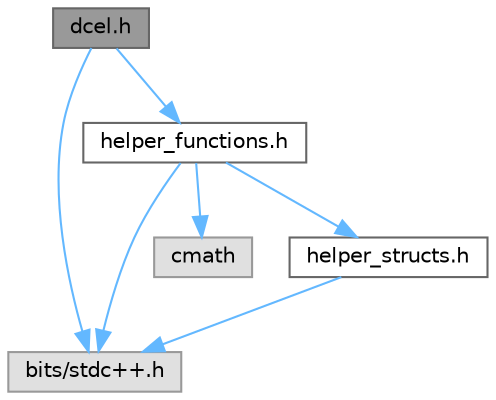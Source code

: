 digraph "dcel.h"
{
 // LATEX_PDF_SIZE
  bgcolor="transparent";
  edge [fontname=Helvetica,fontsize=10,labelfontname=Helvetica,labelfontsize=10];
  node [fontname=Helvetica,fontsize=10,shape=box,height=0.2,width=0.4];
  Node1 [label="dcel.h",height=0.2,width=0.4,color="gray40", fillcolor="grey60", style="filled", fontcolor="black",tooltip="This Header implements the DCEL Data Structure."];
  Node1 -> Node2 [color="steelblue1",style="solid"];
  Node2 [label="bits/stdc++.h",height=0.2,width=0.4,color="grey60", fillcolor="#E0E0E0", style="filled",tooltip=" "];
  Node1 -> Node3 [color="steelblue1",style="solid"];
  Node3 [label="helper_functions.h",height=0.2,width=0.4,color="grey40", fillcolor="white", style="filled",URL="$helper__functions_8h.html",tooltip="This Header implements the different helper functions needed to implement DCEL."];
  Node3 -> Node2 [color="steelblue1",style="solid"];
  Node3 -> Node4 [color="steelblue1",style="solid"];
  Node4 [label="cmath",height=0.2,width=0.4,color="grey60", fillcolor="#E0E0E0", style="filled",tooltip=" "];
  Node3 -> Node5 [color="steelblue1",style="solid"];
  Node5 [label="helper_structs.h",height=0.2,width=0.4,color="grey40", fillcolor="white", style="filled",URL="$helper__structs_8h.html",tooltip="This Header implements the different structs needed to implement DCEL."];
  Node5 -> Node2 [color="steelblue1",style="solid"];
}
